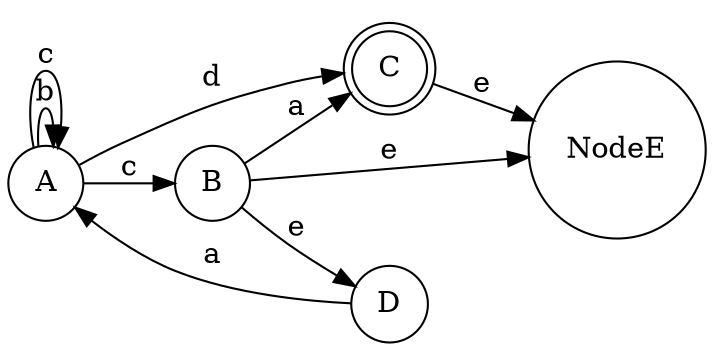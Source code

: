 digraph {
rankdir = "LR";	 //De izquierda a derecha

//Nodos
node	[shape=circle] NodeA [label="A"];
node	[shape=circle] NodeB [label="B"];
node	[shape=doublecircle] NodeC [label="C"];
node	[shape=circle] NodeD [label="D"];


//Transiciones
NodeA -> NodeA [label="b"];
NodeA -> NodeB [label="c"];
NodeA -> NodeC [label="d"];
NodeB -> NodeD [label="e"];
NodeB -> NodeC [label="a"];
NodeC -> NodeE [label="e"];
NodeA -> NodeA [label="c"];
NodeD -> NodeA [label="a"];
NodeB -> NodeE [label="e"];

}
